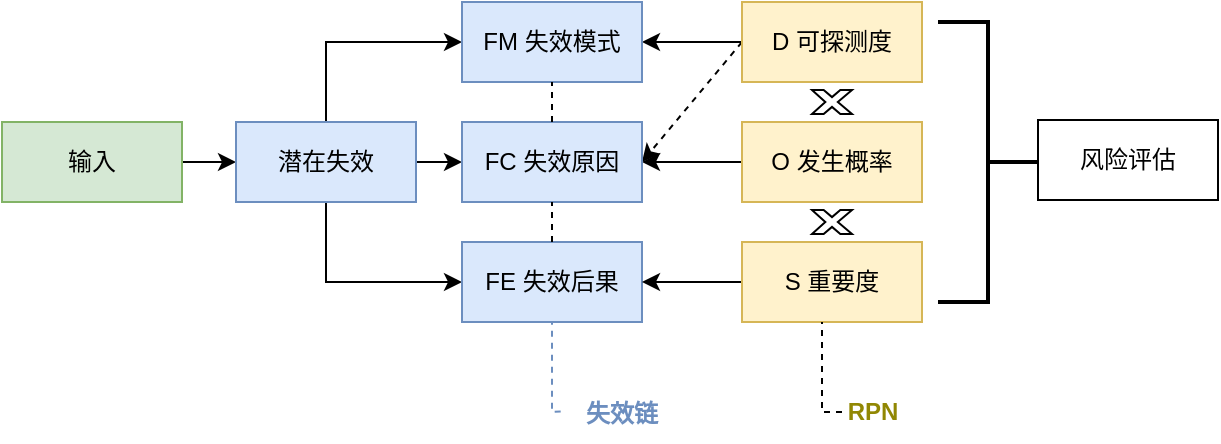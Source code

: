 <mxfile version="26.2.14">
  <diagram name="第 1 页" id="Myg5ZQfDnUOYBfTnbBtr">
    <mxGraphModel dx="1234" dy="800" grid="0" gridSize="10" guides="1" tooltips="1" connect="1" arrows="1" fold="1" page="1" pageScale="1" pageWidth="827" pageHeight="1169" math="0" shadow="0">
      <root>
        <mxCell id="0" />
        <mxCell id="1" parent="0" />
        <mxCell id="-z25IhhaQOezFnpSGGoz-3" value="" style="edgeStyle=orthogonalEdgeStyle;rounded=0;orthogonalLoop=1;jettySize=auto;html=1;" parent="1" source="-z25IhhaQOezFnpSGGoz-1" target="-z25IhhaQOezFnpSGGoz-2" edge="1">
          <mxGeometry relative="1" as="geometry" />
        </mxCell>
        <mxCell id="-z25IhhaQOezFnpSGGoz-1" value="输入" style="rounded=0;whiteSpace=wrap;html=1;fillColor=#d5e8d4;strokeColor=#82b366;" parent="1" vertex="1">
          <mxGeometry x="50" y="200" width="90" height="40" as="geometry" />
        </mxCell>
        <mxCell id="LGHEtSpSsy_B_4yM6YEi-7" style="edgeStyle=orthogonalEdgeStyle;rounded=0;orthogonalLoop=1;jettySize=auto;html=1;exitX=1;exitY=0.5;exitDx=0;exitDy=0;entryX=0;entryY=0.5;entryDx=0;entryDy=0;" parent="1" source="-z25IhhaQOezFnpSGGoz-2" target="-z25IhhaQOezFnpSGGoz-9" edge="1">
          <mxGeometry relative="1" as="geometry" />
        </mxCell>
        <mxCell id="LGHEtSpSsy_B_4yM6YEi-8" style="edgeStyle=orthogonalEdgeStyle;rounded=0;orthogonalLoop=1;jettySize=auto;html=1;exitX=0.5;exitY=0;exitDx=0;exitDy=0;entryX=0;entryY=0.5;entryDx=0;entryDy=0;" parent="1" source="-z25IhhaQOezFnpSGGoz-2" target="-z25IhhaQOezFnpSGGoz-4" edge="1">
          <mxGeometry relative="1" as="geometry" />
        </mxCell>
        <mxCell id="LGHEtSpSsy_B_4yM6YEi-9" style="edgeStyle=orthogonalEdgeStyle;rounded=0;orthogonalLoop=1;jettySize=auto;html=1;exitX=0.5;exitY=1;exitDx=0;exitDy=0;entryX=0;entryY=0.5;entryDx=0;entryDy=0;" parent="1" source="-z25IhhaQOezFnpSGGoz-2" target="-z25IhhaQOezFnpSGGoz-6" edge="1">
          <mxGeometry relative="1" as="geometry" />
        </mxCell>
        <mxCell id="-z25IhhaQOezFnpSGGoz-2" value="潜在失效" style="rounded=0;whiteSpace=wrap;html=1;fillColor=#dae8fc;strokeColor=#6c8ebf;" parent="1" vertex="1">
          <mxGeometry x="167" y="200" width="90" height="40" as="geometry" />
        </mxCell>
        <mxCell id="-z25IhhaQOezFnpSGGoz-6" value="FE 失效后果" style="rounded=0;whiteSpace=wrap;html=1;fillColor=#dae8fc;strokeColor=#6c8ebf;" parent="1" vertex="1">
          <mxGeometry x="280" y="260" width="90" height="40" as="geometry" />
        </mxCell>
        <mxCell id="-z25IhhaQOezFnpSGGoz-16" value="失效链" style="text;align=center;verticalAlign=middle;resizable=0;points=[];autosize=1;strokeColor=none;fillColor=none;labelBorderColor=none;fontColor=light-dark(#6c8ebf, #ededed);fontStyle=1" parent="1" vertex="1">
          <mxGeometry x="330" y="330" width="60" height="30" as="geometry" />
        </mxCell>
        <mxCell id="-z25IhhaQOezFnpSGGoz-25" style="rounded=0;orthogonalLoop=1;jettySize=auto;html=1;exitX=0;exitY=0.5;exitDx=0;exitDy=0;entryX=1;entryY=0.5;entryDx=0;entryDy=0;dashed=1;" parent="1" source="-z25IhhaQOezFnpSGGoz-18" target="-z25IhhaQOezFnpSGGoz-9" edge="1">
          <mxGeometry relative="1" as="geometry" />
        </mxCell>
        <mxCell id="LGHEtSpSsy_B_4yM6YEi-16" style="edgeStyle=orthogonalEdgeStyle;rounded=0;orthogonalLoop=1;jettySize=auto;html=1;exitX=0;exitY=0.5;exitDx=0;exitDy=0;entryX=1;entryY=0.5;entryDx=0;entryDy=0;" parent="1" source="-z25IhhaQOezFnpSGGoz-18" target="-z25IhhaQOezFnpSGGoz-4" edge="1">
          <mxGeometry relative="1" as="geometry" />
        </mxCell>
        <mxCell id="-z25IhhaQOezFnpSGGoz-18" value="D 可探测度" style="rounded=0;whiteSpace=wrap;html=1;fillColor=#fff2cc;strokeColor=#d6b656;" parent="1" vertex="1">
          <mxGeometry x="420" y="140" width="90" height="40" as="geometry" />
        </mxCell>
        <mxCell id="LGHEtSpSsy_B_4yM6YEi-17" style="edgeStyle=orthogonalEdgeStyle;rounded=0;orthogonalLoop=1;jettySize=auto;html=1;exitX=0;exitY=0.5;exitDx=0;exitDy=0;entryX=1;entryY=0.5;entryDx=0;entryDy=0;" parent="1" source="-z25IhhaQOezFnpSGGoz-19" target="-z25IhhaQOezFnpSGGoz-6" edge="1">
          <mxGeometry relative="1" as="geometry" />
        </mxCell>
        <mxCell id="-z25IhhaQOezFnpSGGoz-19" value="S 重要度" style="rounded=0;whiteSpace=wrap;html=1;fillColor=#fff2cc;strokeColor=#d6b656;" parent="1" vertex="1">
          <mxGeometry x="420" y="260" width="90" height="40" as="geometry" />
        </mxCell>
        <mxCell id="-z25IhhaQOezFnpSGGoz-26" style="edgeStyle=orthogonalEdgeStyle;rounded=0;orthogonalLoop=1;jettySize=auto;html=1;exitX=0;exitY=0.5;exitDx=0;exitDy=0;entryX=1;entryY=0.5;entryDx=0;entryDy=0;" parent="1" source="-z25IhhaQOezFnpSGGoz-20" target="-z25IhhaQOezFnpSGGoz-9" edge="1">
          <mxGeometry relative="1" as="geometry" />
        </mxCell>
        <mxCell id="-z25IhhaQOezFnpSGGoz-20" value="O 发生概率" style="rounded=0;whiteSpace=wrap;html=1;fillColor=#fff2cc;strokeColor=#d6b656;" parent="1" vertex="1">
          <mxGeometry x="420" y="200" width="90" height="40" as="geometry" />
        </mxCell>
        <mxCell id="-z25IhhaQOezFnpSGGoz-27" value="" style="endArrow=none;dashed=1;html=1;rounded=0;entryX=0.5;entryY=1;entryDx=0;entryDy=0;exitX=-0.011;exitY=0.49;exitDx=0;exitDy=0;exitPerimeter=0;" parent="1" edge="1">
          <mxGeometry width="50" height="50" relative="1" as="geometry">
            <mxPoint x="470" y="345" as="sourcePoint" />
            <mxPoint x="460" y="300" as="targetPoint" />
            <Array as="points">
              <mxPoint x="460" y="345" />
            </Array>
          </mxGeometry>
        </mxCell>
        <mxCell id="-z25IhhaQOezFnpSGGoz-28" value="RPN" style="text;html=1;align=center;verticalAlign=middle;resizable=0;points=[];autosize=1;strokeColor=none;fillColor=none;fontColor=light-dark(#918703,#EDEDED);fontStyle=1" parent="1" vertex="1">
          <mxGeometry x="460" y="330" width="50" height="30" as="geometry" />
        </mxCell>
        <mxCell id="-z25IhhaQOezFnpSGGoz-29" value="" style="strokeWidth=2;html=1;shape=mxgraph.flowchart.annotation_2;align=left;labelPosition=right;pointerEvents=1;rotation=-180;" parent="1" vertex="1">
          <mxGeometry x="518" y="150" width="50" height="140" as="geometry" />
        </mxCell>
        <mxCell id="-z25IhhaQOezFnpSGGoz-31" value="风险评估" style="rounded=0;whiteSpace=wrap;html=1;" parent="1" vertex="1">
          <mxGeometry x="568" y="199" width="90" height="40" as="geometry" />
        </mxCell>
        <mxCell id="LGHEtSpSsy_B_4yM6YEi-1" value="" style="endArrow=none;dashed=1;html=1;rounded=0;exitX=-0.011;exitY=0.49;exitDx=0;exitDy=0;exitPerimeter=0;fillColor=#dae8fc;strokeColor=#6c8ebf;" parent="1" source="-z25IhhaQOezFnpSGGoz-16" edge="1">
          <mxGeometry width="50" height="50" relative="1" as="geometry">
            <mxPoint x="329" y="345" as="sourcePoint" />
            <mxPoint x="325" y="300" as="targetPoint" />
            <Array as="points">
              <mxPoint x="325" y="345" />
            </Array>
          </mxGeometry>
        </mxCell>
        <mxCell id="-z25IhhaQOezFnpSGGoz-4" value="FM 失效模式" style="rounded=0;whiteSpace=wrap;html=1;fillColor=#dae8fc;strokeColor=#6c8ebf;" parent="1" vertex="1">
          <mxGeometry x="280" y="140" width="90" height="40" as="geometry" />
        </mxCell>
        <mxCell id="-z25IhhaQOezFnpSGGoz-9" value="FC 失效原因" style="rounded=0;whiteSpace=wrap;html=1;fillColor=#dae8fc;strokeColor=#6c8ebf;" parent="1" vertex="1">
          <mxGeometry x="280" y="200" width="90" height="40" as="geometry" />
        </mxCell>
        <mxCell id="LGHEtSpSsy_B_4yM6YEi-12" value="" style="endArrow=none;dashed=1;html=1;rounded=0;entryX=0.5;entryY=1;entryDx=0;entryDy=0;exitX=0.5;exitY=0;exitDx=0;exitDy=0;" parent="1" source="-z25IhhaQOezFnpSGGoz-6" target="-z25IhhaQOezFnpSGGoz-9" edge="1">
          <mxGeometry width="50" height="50" relative="1" as="geometry">
            <mxPoint x="82" y="336" as="sourcePoint" />
            <mxPoint x="132" y="286" as="targetPoint" />
          </mxGeometry>
        </mxCell>
        <mxCell id="LGHEtSpSsy_B_4yM6YEi-14" value="" style="endArrow=none;dashed=1;html=1;rounded=0;entryX=0.5;entryY=1;entryDx=0;entryDy=0;exitX=0.5;exitY=0;exitDx=0;exitDy=0;" parent="1" source="-z25IhhaQOezFnpSGGoz-9" target="-z25IhhaQOezFnpSGGoz-4" edge="1">
          <mxGeometry width="50" height="50" relative="1" as="geometry">
            <mxPoint x="335" y="270" as="sourcePoint" />
            <mxPoint x="335" y="250" as="targetPoint" />
          </mxGeometry>
        </mxCell>
        <mxCell id="ZVxVzunQ5SPBmRhtmfri-1" value="" style="verticalLabelPosition=bottom;verticalAlign=top;html=1;shape=mxgraph.basic.x" vertex="1" parent="1">
          <mxGeometry x="455" y="184" width="20" height="12" as="geometry" />
        </mxCell>
        <mxCell id="ZVxVzunQ5SPBmRhtmfri-2" value="" style="verticalLabelPosition=bottom;verticalAlign=top;html=1;shape=mxgraph.basic.x" vertex="1" parent="1">
          <mxGeometry x="455" y="244" width="20" height="12" as="geometry" />
        </mxCell>
      </root>
    </mxGraphModel>
  </diagram>
</mxfile>
